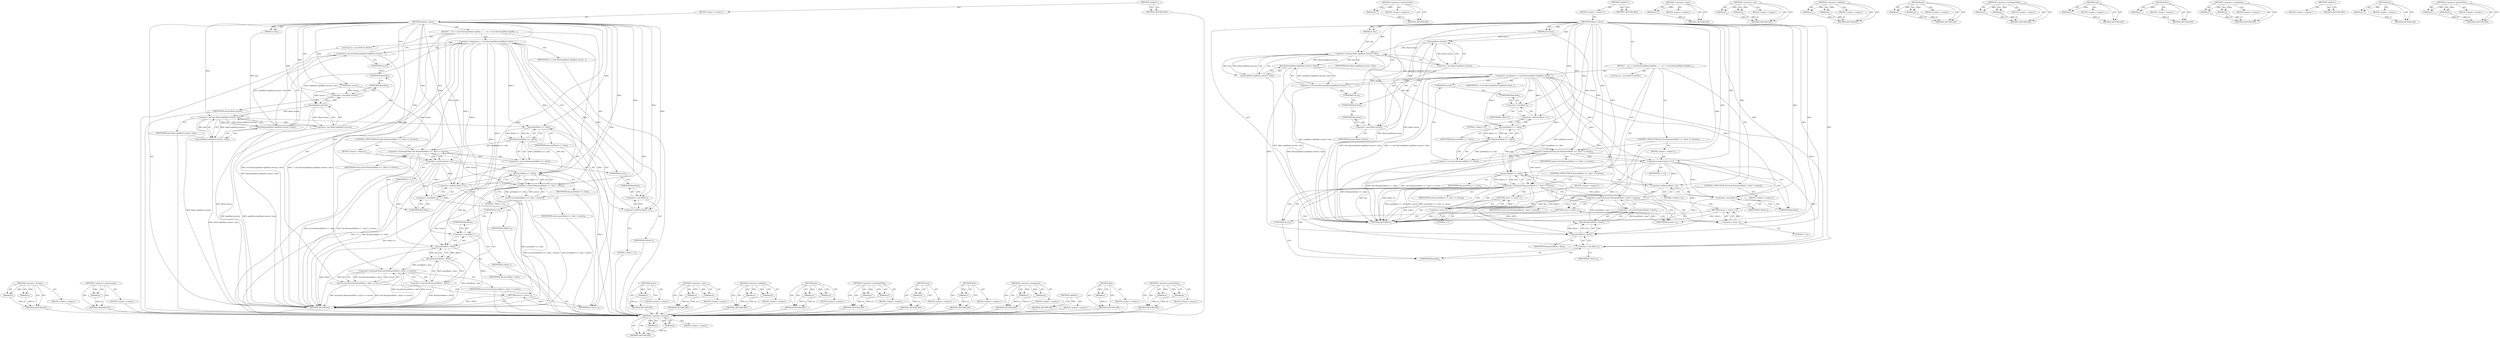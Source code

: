 digraph "&lt;operator&gt;.greaterThan" {
vulnerable_101 [label=<(METHOD,&lt;operator&gt;.division)>];
vulnerable_102 [label=<(PARAM,p1)>];
vulnerable_103 [label=<(PARAM,p2)>];
vulnerable_104 [label=<(BLOCK,&lt;empty&gt;,&lt;empty&gt;)>];
vulnerable_105 [label=<(METHOD_RETURN,ANY)>];
vulnerable_125 [label=<(METHOD,&lt;operator&gt;.preIncrement)>];
vulnerable_126 [label=<(PARAM,p1)>];
vulnerable_127 [label=<(BLOCK,&lt;empty&gt;,&lt;empty&gt;)>];
vulnerable_128 [label=<(METHOD_RETURN,ANY)>];
vulnerable_6 [label=<(METHOD,&lt;global&gt;)<SUB>1</SUB>>];
vulnerable_7 [label=<(BLOCK,&lt;empty&gt;,&lt;empty&gt;)<SUB>1</SUB>>];
vulnerable_8 [label=<(METHOD,lookup1_values)<SUB>1</SUB>>];
vulnerable_9 [label=<(PARAM,int entries)<SUB>1</SUB>>];
vulnerable_10 [label=<(PARAM,int dim)<SUB>1</SUB>>];
vulnerable_11 [label=<(BLOCK,{
    int r = (int) floor(exp((float) log((floa...,{
    int r = (int) floor(exp((float) log((floa...)<SUB>2</SUB>>];
vulnerable_12 [label="<(LOCAL,int r: int)<SUB>3</SUB>>"];
vulnerable_13 [label=<(&lt;operator&gt;.assignment,r = (int) floor(exp((float) log((float) entries...)<SUB>3</SUB>>];
vulnerable_14 [label=<(IDENTIFIER,r,r = (int) floor(exp((float) log((float) entries...)<SUB>3</SUB>>];
vulnerable_15 [label=<(&lt;operator&gt;.cast,(int) floor(exp((float) log((float) entries) / ...)<SUB>3</SUB>>];
vulnerable_16 [label=<(UNKNOWN,int,int)<SUB>3</SUB>>];
vulnerable_17 [label=<(floor,floor(exp((float) log((float) entries) / dim)))<SUB>3</SUB>>];
vulnerable_18 [label=<(exp,exp((float) log((float) entries) / dim))<SUB>3</SUB>>];
vulnerable_19 [label=<(&lt;operator&gt;.division,(float) log((float) entries) / dim)<SUB>3</SUB>>];
vulnerable_20 [label=<(&lt;operator&gt;.cast,(float) log((float) entries))<SUB>3</SUB>>];
vulnerable_21 [label=<(UNKNOWN,float,float)<SUB>3</SUB>>];
vulnerable_22 [label=<(log,log((float) entries))<SUB>3</SUB>>];
vulnerable_23 [label=<(&lt;operator&gt;.cast,(float) entries)<SUB>3</SUB>>];
vulnerable_24 [label=<(UNKNOWN,float,float)<SUB>3</SUB>>];
vulnerable_25 [label=<(IDENTIFIER,entries,(float) entries)<SUB>3</SUB>>];
vulnerable_26 [label=<(IDENTIFIER,dim,(float) log((float) entries) / dim)<SUB>3</SUB>>];
vulnerable_27 [label=<(CONTROL_STRUCTURE,IF,if ((int) floor(pow((float) r+1, dim)) &lt;= entries))<SUB>4</SUB>>];
vulnerable_28 [label=<(&lt;operator&gt;.lessEqualsThan,(int) floor(pow((float) r+1, dim)) &lt;= entries)<SUB>4</SUB>>];
vulnerable_29 [label=<(&lt;operator&gt;.cast,(int) floor(pow((float) r+1, dim)))<SUB>4</SUB>>];
vulnerable_30 [label=<(UNKNOWN,int,int)<SUB>4</SUB>>];
vulnerable_31 [label=<(floor,floor(pow((float) r+1, dim)))<SUB>4</SUB>>];
vulnerable_32 [label=<(pow,pow((float) r+1, dim))<SUB>4</SUB>>];
vulnerable_33 [label=<(&lt;operator&gt;.addition,(float) r+1)<SUB>4</SUB>>];
vulnerable_34 [label=<(&lt;operator&gt;.cast,(float) r)<SUB>4</SUB>>];
vulnerable_35 [label=<(UNKNOWN,float,float)<SUB>4</SUB>>];
vulnerable_36 [label=<(IDENTIFIER,r,(float) r)<SUB>4</SUB>>];
vulnerable_37 [label=<(LITERAL,1,(float) r+1)<SUB>4</SUB>>];
vulnerable_38 [label=<(IDENTIFIER,dim,pow((float) r+1, dim))<SUB>4</SUB>>];
vulnerable_39 [label=<(IDENTIFIER,entries,(int) floor(pow((float) r+1, dim)) &lt;= entries)<SUB>4</SUB>>];
vulnerable_40 [label=<(BLOCK,&lt;empty&gt;,&lt;empty&gt;)<SUB>5</SUB>>];
vulnerable_41 [label=<(&lt;operator&gt;.preIncrement,++r)<SUB>5</SUB>>];
vulnerable_42 [label=<(IDENTIFIER,r,++r)<SUB>5</SUB>>];
vulnerable_43 [label=<(assert,assert(pow((float) r+1, dim) &gt; entries))<SUB>6</SUB>>];
vulnerable_44 [label=<(&lt;operator&gt;.greaterThan,pow((float) r+1, dim) &gt; entries)<SUB>6</SUB>>];
vulnerable_45 [label=<(pow,pow((float) r+1, dim))<SUB>6</SUB>>];
vulnerable_46 [label=<(&lt;operator&gt;.addition,(float) r+1)<SUB>6</SUB>>];
vulnerable_47 [label=<(&lt;operator&gt;.cast,(float) r)<SUB>6</SUB>>];
vulnerable_48 [label=<(UNKNOWN,float,float)<SUB>6</SUB>>];
vulnerable_49 [label=<(IDENTIFIER,r,(float) r)<SUB>6</SUB>>];
vulnerable_50 [label=<(LITERAL,1,(float) r+1)<SUB>6</SUB>>];
vulnerable_51 [label=<(IDENTIFIER,dim,pow((float) r+1, dim))<SUB>6</SUB>>];
vulnerable_52 [label=<(IDENTIFIER,entries,pow((float) r+1, dim) &gt; entries)<SUB>6</SUB>>];
vulnerable_53 [label=<(assert,assert((int) floor(pow((float) r, dim)) &lt;= entr...)<SUB>7</SUB>>];
vulnerable_54 [label=<(&lt;operator&gt;.lessEqualsThan,(int) floor(pow((float) r, dim)) &lt;= entries)<SUB>7</SUB>>];
vulnerable_55 [label=<(&lt;operator&gt;.cast,(int) floor(pow((float) r, dim)))<SUB>7</SUB>>];
vulnerable_56 [label=<(UNKNOWN,int,int)<SUB>7</SUB>>];
vulnerable_57 [label=<(floor,floor(pow((float) r, dim)))<SUB>7</SUB>>];
vulnerable_58 [label=<(pow,pow((float) r, dim))<SUB>7</SUB>>];
vulnerable_59 [label=<(&lt;operator&gt;.cast,(float) r)<SUB>7</SUB>>];
vulnerable_60 [label=<(UNKNOWN,float,float)<SUB>7</SUB>>];
vulnerable_61 [label=<(IDENTIFIER,r,(float) r)<SUB>7</SUB>>];
vulnerable_62 [label=<(IDENTIFIER,dim,pow((float) r, dim))<SUB>7</SUB>>];
vulnerable_63 [label=<(IDENTIFIER,entries,(int) floor(pow((float) r, dim)) &lt;= entries)<SUB>7</SUB>>];
vulnerable_64 [label=<(RETURN,return r;,return r;)<SUB>8</SUB>>];
vulnerable_65 [label=<(IDENTIFIER,r,return r;)<SUB>8</SUB>>];
vulnerable_66 [label=<(METHOD_RETURN,int)<SUB>1</SUB>>];
vulnerable_68 [label=<(METHOD_RETURN,ANY)<SUB>1</SUB>>];
vulnerable_129 [label=<(METHOD,assert)>];
vulnerable_130 [label=<(PARAM,p1)>];
vulnerable_131 [label=<(BLOCK,&lt;empty&gt;,&lt;empty&gt;)>];
vulnerable_132 [label=<(METHOD_RETURN,ANY)>];
vulnerable_88 [label=<(METHOD,&lt;operator&gt;.cast)>];
vulnerable_89 [label=<(PARAM,p1)>];
vulnerable_90 [label=<(PARAM,p2)>];
vulnerable_91 [label=<(BLOCK,&lt;empty&gt;,&lt;empty&gt;)>];
vulnerable_92 [label=<(METHOD_RETURN,ANY)>];
vulnerable_120 [label=<(METHOD,&lt;operator&gt;.addition)>];
vulnerable_121 [label=<(PARAM,p1)>];
vulnerable_122 [label=<(PARAM,p2)>];
vulnerable_123 [label=<(BLOCK,&lt;empty&gt;,&lt;empty&gt;)>];
vulnerable_124 [label=<(METHOD_RETURN,ANY)>];
vulnerable_115 [label=<(METHOD,pow)>];
vulnerable_116 [label=<(PARAM,p1)>];
vulnerable_117 [label=<(PARAM,p2)>];
vulnerable_118 [label=<(BLOCK,&lt;empty&gt;,&lt;empty&gt;)>];
vulnerable_119 [label=<(METHOD_RETURN,ANY)>];
vulnerable_110 [label=<(METHOD,&lt;operator&gt;.lessEqualsThan)>];
vulnerable_111 [label=<(PARAM,p1)>];
vulnerable_112 [label=<(PARAM,p2)>];
vulnerable_113 [label=<(BLOCK,&lt;empty&gt;,&lt;empty&gt;)>];
vulnerable_114 [label=<(METHOD_RETURN,ANY)>];
vulnerable_97 [label=<(METHOD,exp)>];
vulnerable_98 [label=<(PARAM,p1)>];
vulnerable_99 [label=<(BLOCK,&lt;empty&gt;,&lt;empty&gt;)>];
vulnerable_100 [label=<(METHOD_RETURN,ANY)>];
vulnerable_93 [label=<(METHOD,floor)>];
vulnerable_94 [label=<(PARAM,p1)>];
vulnerable_95 [label=<(BLOCK,&lt;empty&gt;,&lt;empty&gt;)>];
vulnerable_96 [label=<(METHOD_RETURN,ANY)>];
vulnerable_83 [label=<(METHOD,&lt;operator&gt;.assignment)>];
vulnerable_84 [label=<(PARAM,p1)>];
vulnerable_85 [label=<(PARAM,p2)>];
vulnerable_86 [label=<(BLOCK,&lt;empty&gt;,&lt;empty&gt;)>];
vulnerable_87 [label=<(METHOD_RETURN,ANY)>];
vulnerable_77 [label=<(METHOD,&lt;global&gt;)<SUB>1</SUB>>];
vulnerable_78 [label=<(BLOCK,&lt;empty&gt;,&lt;empty&gt;)>];
vulnerable_79 [label=<(METHOD_RETURN,ANY)>];
vulnerable_106 [label=<(METHOD,log)>];
vulnerable_107 [label=<(PARAM,p1)>];
vulnerable_108 [label=<(BLOCK,&lt;empty&gt;,&lt;empty&gt;)>];
vulnerable_109 [label=<(METHOD_RETURN,ANY)>];
vulnerable_133 [label=<(METHOD,&lt;operator&gt;.greaterThan)>];
vulnerable_134 [label=<(PARAM,p1)>];
vulnerable_135 [label=<(PARAM,p2)>];
vulnerable_136 [label=<(BLOCK,&lt;empty&gt;,&lt;empty&gt;)>];
vulnerable_137 [label=<(METHOD_RETURN,ANY)>];
fixed_109 [label=<(METHOD,&lt;operator&gt;.division)>];
fixed_110 [label=<(PARAM,p1)>];
fixed_111 [label=<(PARAM,p2)>];
fixed_112 [label=<(BLOCK,&lt;empty&gt;,&lt;empty&gt;)>];
fixed_113 [label=<(METHOD_RETURN,ANY)>];
fixed_133 [label=<(METHOD,&lt;operator&gt;.preIncrement)>];
fixed_134 [label=<(PARAM,p1)>];
fixed_135 [label=<(BLOCK,&lt;empty&gt;,&lt;empty&gt;)>];
fixed_136 [label=<(METHOD_RETURN,ANY)>];
fixed_6 [label=<(METHOD,&lt;global&gt;)<SUB>1</SUB>>];
fixed_7 [label=<(BLOCK,&lt;empty&gt;,&lt;empty&gt;)<SUB>1</SUB>>];
fixed_8 [label=<(METHOD,lookup1_values)<SUB>1</SUB>>];
fixed_9 [label=<(PARAM,int entries)<SUB>1</SUB>>];
fixed_10 [label=<(PARAM,int dim)<SUB>1</SUB>>];
fixed_11 [label=<(BLOCK,{
    int r = (int) floor(exp((float) log((floa...,{
    int r = (int) floor(exp((float) log((floa...)<SUB>2</SUB>>];
fixed_12 [label="<(LOCAL,int r: int)<SUB>3</SUB>>"];
fixed_13 [label=<(&lt;operator&gt;.assignment,r = (int) floor(exp((float) log((float) entries...)<SUB>3</SUB>>];
fixed_14 [label=<(IDENTIFIER,r,r = (int) floor(exp((float) log((float) entries...)<SUB>3</SUB>>];
fixed_15 [label=<(&lt;operator&gt;.cast,(int) floor(exp((float) log((float) entries) / ...)<SUB>3</SUB>>];
fixed_16 [label=<(UNKNOWN,int,int)<SUB>3</SUB>>];
fixed_17 [label=<(floor,floor(exp((float) log((float) entries) / dim)))<SUB>3</SUB>>];
fixed_18 [label=<(exp,exp((float) log((float) entries) / dim))<SUB>3</SUB>>];
fixed_19 [label=<(&lt;operator&gt;.division,(float) log((float) entries) / dim)<SUB>3</SUB>>];
fixed_20 [label=<(&lt;operator&gt;.cast,(float) log((float) entries))<SUB>3</SUB>>];
fixed_21 [label=<(UNKNOWN,float,float)<SUB>3</SUB>>];
fixed_22 [label=<(log,log((float) entries))<SUB>3</SUB>>];
fixed_23 [label=<(&lt;operator&gt;.cast,(float) entries)<SUB>3</SUB>>];
fixed_24 [label=<(UNKNOWN,float,float)<SUB>3</SUB>>];
fixed_25 [label=<(IDENTIFIER,entries,(float) entries)<SUB>3</SUB>>];
fixed_26 [label=<(IDENTIFIER,dim,(float) log((float) entries) / dim)<SUB>3</SUB>>];
fixed_27 [label=<(CONTROL_STRUCTURE,IF,if ((int) floor(pow((float) r+1, dim)) &lt;= entries))<SUB>4</SUB>>];
fixed_28 [label=<(&lt;operator&gt;.lessEqualsThan,(int) floor(pow((float) r+1, dim)) &lt;= entries)<SUB>4</SUB>>];
fixed_29 [label=<(&lt;operator&gt;.cast,(int) floor(pow((float) r+1, dim)))<SUB>4</SUB>>];
fixed_30 [label=<(UNKNOWN,int,int)<SUB>4</SUB>>];
fixed_31 [label=<(floor,floor(pow((float) r+1, dim)))<SUB>4</SUB>>];
fixed_32 [label=<(pow,pow((float) r+1, dim))<SUB>4</SUB>>];
fixed_33 [label=<(&lt;operator&gt;.addition,(float) r+1)<SUB>4</SUB>>];
fixed_34 [label=<(&lt;operator&gt;.cast,(float) r)<SUB>4</SUB>>];
fixed_35 [label=<(UNKNOWN,float,float)<SUB>4</SUB>>];
fixed_36 [label=<(IDENTIFIER,r,(float) r)<SUB>4</SUB>>];
fixed_37 [label=<(LITERAL,1,(float) r+1)<SUB>4</SUB>>];
fixed_38 [label=<(IDENTIFIER,dim,pow((float) r+1, dim))<SUB>4</SUB>>];
fixed_39 [label=<(IDENTIFIER,entries,(int) floor(pow((float) r+1, dim)) &lt;= entries)<SUB>4</SUB>>];
fixed_40 [label=<(BLOCK,&lt;empty&gt;,&lt;empty&gt;)<SUB>5</SUB>>];
fixed_41 [label=<(&lt;operator&gt;.preIncrement,++r)<SUB>5</SUB>>];
fixed_42 [label=<(IDENTIFIER,r,++r)<SUB>5</SUB>>];
fixed_43 [label=<(CONTROL_STRUCTURE,IF,if (pow((float) r+1, dim) &lt;= entries))<SUB>6</SUB>>];
fixed_44 [label=<(&lt;operator&gt;.lessEqualsThan,pow((float) r+1, dim) &lt;= entries)<SUB>6</SUB>>];
fixed_45 [label=<(pow,pow((float) r+1, dim))<SUB>6</SUB>>];
fixed_46 [label=<(&lt;operator&gt;.addition,(float) r+1)<SUB>6</SUB>>];
fixed_47 [label=<(&lt;operator&gt;.cast,(float) r)<SUB>6</SUB>>];
fixed_48 [label=<(UNKNOWN,float,float)<SUB>6</SUB>>];
fixed_49 [label=<(IDENTIFIER,r,(float) r)<SUB>6</SUB>>];
fixed_50 [label=<(LITERAL,1,(float) r+1)<SUB>6</SUB>>];
fixed_51 [label=<(IDENTIFIER,dim,pow((float) r+1, dim))<SUB>6</SUB>>];
fixed_52 [label=<(IDENTIFIER,entries,pow((float) r+1, dim) &lt;= entries)<SUB>6</SUB>>];
fixed_53 [label=<(BLOCK,&lt;empty&gt;,&lt;empty&gt;)<SUB>7</SUB>>];
fixed_54 [label=<(RETURN,return -1;,return -1;)<SUB>7</SUB>>];
fixed_55 [label=<(&lt;operator&gt;.minus,-1)<SUB>7</SUB>>];
fixed_56 [label=<(LITERAL,1,-1)<SUB>7</SUB>>];
fixed_57 [label=<(CONTROL_STRUCTURE,IF,if ((int) floor(pow((float) r, dim)) &gt; entries))<SUB>8</SUB>>];
fixed_58 [label=<(&lt;operator&gt;.greaterThan,(int) floor(pow((float) r, dim)) &gt; entries)<SUB>8</SUB>>];
fixed_59 [label=<(&lt;operator&gt;.cast,(int) floor(pow((float) r, dim)))<SUB>8</SUB>>];
fixed_60 [label=<(UNKNOWN,int,int)<SUB>8</SUB>>];
fixed_61 [label=<(floor,floor(pow((float) r, dim)))<SUB>8</SUB>>];
fixed_62 [label=<(pow,pow((float) r, dim))<SUB>8</SUB>>];
fixed_63 [label=<(&lt;operator&gt;.cast,(float) r)<SUB>8</SUB>>];
fixed_64 [label=<(UNKNOWN,float,float)<SUB>8</SUB>>];
fixed_65 [label=<(IDENTIFIER,r,(float) r)<SUB>8</SUB>>];
fixed_66 [label=<(IDENTIFIER,dim,pow((float) r, dim))<SUB>8</SUB>>];
fixed_67 [label=<(IDENTIFIER,entries,(int) floor(pow((float) r, dim)) &gt; entries)<SUB>8</SUB>>];
fixed_68 [label=<(BLOCK,&lt;empty&gt;,&lt;empty&gt;)<SUB>9</SUB>>];
fixed_69 [label=<(RETURN,return -1;,return -1;)<SUB>9</SUB>>];
fixed_70 [label=<(&lt;operator&gt;.minus,-1)<SUB>9</SUB>>];
fixed_71 [label=<(LITERAL,1,-1)<SUB>9</SUB>>];
fixed_72 [label=<(RETURN,return r;,return r;)<SUB>10</SUB>>];
fixed_73 [label=<(IDENTIFIER,r,return r;)<SUB>10</SUB>>];
fixed_74 [label=<(METHOD_RETURN,int)<SUB>1</SUB>>];
fixed_76 [label=<(METHOD_RETURN,ANY)<SUB>1</SUB>>];
fixed_137 [label=<(METHOD,&lt;operator&gt;.minus)>];
fixed_138 [label=<(PARAM,p1)>];
fixed_139 [label=<(BLOCK,&lt;empty&gt;,&lt;empty&gt;)>];
fixed_140 [label=<(METHOD_RETURN,ANY)>];
fixed_96 [label=<(METHOD,&lt;operator&gt;.cast)>];
fixed_97 [label=<(PARAM,p1)>];
fixed_98 [label=<(PARAM,p2)>];
fixed_99 [label=<(BLOCK,&lt;empty&gt;,&lt;empty&gt;)>];
fixed_100 [label=<(METHOD_RETURN,ANY)>];
fixed_128 [label=<(METHOD,&lt;operator&gt;.addition)>];
fixed_129 [label=<(PARAM,p1)>];
fixed_130 [label=<(PARAM,p2)>];
fixed_131 [label=<(BLOCK,&lt;empty&gt;,&lt;empty&gt;)>];
fixed_132 [label=<(METHOD_RETURN,ANY)>];
fixed_123 [label=<(METHOD,pow)>];
fixed_124 [label=<(PARAM,p1)>];
fixed_125 [label=<(PARAM,p2)>];
fixed_126 [label=<(BLOCK,&lt;empty&gt;,&lt;empty&gt;)>];
fixed_127 [label=<(METHOD_RETURN,ANY)>];
fixed_118 [label=<(METHOD,&lt;operator&gt;.lessEqualsThan)>];
fixed_119 [label=<(PARAM,p1)>];
fixed_120 [label=<(PARAM,p2)>];
fixed_121 [label=<(BLOCK,&lt;empty&gt;,&lt;empty&gt;)>];
fixed_122 [label=<(METHOD_RETURN,ANY)>];
fixed_105 [label=<(METHOD,exp)>];
fixed_106 [label=<(PARAM,p1)>];
fixed_107 [label=<(BLOCK,&lt;empty&gt;,&lt;empty&gt;)>];
fixed_108 [label=<(METHOD_RETURN,ANY)>];
fixed_101 [label=<(METHOD,floor)>];
fixed_102 [label=<(PARAM,p1)>];
fixed_103 [label=<(BLOCK,&lt;empty&gt;,&lt;empty&gt;)>];
fixed_104 [label=<(METHOD_RETURN,ANY)>];
fixed_91 [label=<(METHOD,&lt;operator&gt;.assignment)>];
fixed_92 [label=<(PARAM,p1)>];
fixed_93 [label=<(PARAM,p2)>];
fixed_94 [label=<(BLOCK,&lt;empty&gt;,&lt;empty&gt;)>];
fixed_95 [label=<(METHOD_RETURN,ANY)>];
fixed_85 [label=<(METHOD,&lt;global&gt;)<SUB>1</SUB>>];
fixed_86 [label=<(BLOCK,&lt;empty&gt;,&lt;empty&gt;)>];
fixed_87 [label=<(METHOD_RETURN,ANY)>];
fixed_114 [label=<(METHOD,log)>];
fixed_115 [label=<(PARAM,p1)>];
fixed_116 [label=<(BLOCK,&lt;empty&gt;,&lt;empty&gt;)>];
fixed_117 [label=<(METHOD_RETURN,ANY)>];
fixed_141 [label=<(METHOD,&lt;operator&gt;.greaterThan)>];
fixed_142 [label=<(PARAM,p1)>];
fixed_143 [label=<(PARAM,p2)>];
fixed_144 [label=<(BLOCK,&lt;empty&gt;,&lt;empty&gt;)>];
fixed_145 [label=<(METHOD_RETURN,ANY)>];
vulnerable_101 -> vulnerable_102  [key=0, label="AST: "];
vulnerable_101 -> vulnerable_102  [key=1, label="DDG: "];
vulnerable_101 -> vulnerable_104  [key=0, label="AST: "];
vulnerable_101 -> vulnerable_103  [key=0, label="AST: "];
vulnerable_101 -> vulnerable_103  [key=1, label="DDG: "];
vulnerable_101 -> vulnerable_105  [key=0, label="AST: "];
vulnerable_101 -> vulnerable_105  [key=1, label="CFG: "];
vulnerable_102 -> vulnerable_105  [key=0, label="DDG: p1"];
vulnerable_103 -> vulnerable_105  [key=0, label="DDG: p2"];
vulnerable_104 -> fixed_109  [key=0];
vulnerable_105 -> fixed_109  [key=0];
vulnerable_125 -> vulnerable_126  [key=0, label="AST: "];
vulnerable_125 -> vulnerable_126  [key=1, label="DDG: "];
vulnerable_125 -> vulnerable_127  [key=0, label="AST: "];
vulnerable_125 -> vulnerable_128  [key=0, label="AST: "];
vulnerable_125 -> vulnerable_128  [key=1, label="CFG: "];
vulnerable_126 -> vulnerable_128  [key=0, label="DDG: p1"];
vulnerable_127 -> fixed_109  [key=0];
vulnerable_128 -> fixed_109  [key=0];
vulnerable_6 -> vulnerable_7  [key=0, label="AST: "];
vulnerable_6 -> vulnerable_68  [key=0, label="AST: "];
vulnerable_6 -> vulnerable_68  [key=1, label="CFG: "];
vulnerable_7 -> vulnerable_8  [key=0, label="AST: "];
vulnerable_8 -> vulnerable_9  [key=0, label="AST: "];
vulnerable_8 -> vulnerable_9  [key=1, label="DDG: "];
vulnerable_8 -> vulnerable_10  [key=0, label="AST: "];
vulnerable_8 -> vulnerable_10  [key=1, label="DDG: "];
vulnerable_8 -> vulnerable_11  [key=0, label="AST: "];
vulnerable_8 -> vulnerable_66  [key=0, label="AST: "];
vulnerable_8 -> vulnerable_16  [key=0, label="CFG: "];
vulnerable_8 -> vulnerable_65  [key=0, label="DDG: "];
vulnerable_8 -> vulnerable_28  [key=0, label="DDG: "];
vulnerable_8 -> vulnerable_44  [key=0, label="DDG: "];
vulnerable_8 -> vulnerable_54  [key=0, label="DDG: "];
vulnerable_8 -> vulnerable_41  [key=0, label="DDG: "];
vulnerable_8 -> vulnerable_45  [key=0, label="DDG: "];
vulnerable_8 -> vulnerable_46  [key=0, label="DDG: "];
vulnerable_8 -> vulnerable_19  [key=0, label="DDG: "];
vulnerable_8 -> vulnerable_32  [key=0, label="DDG: "];
vulnerable_8 -> vulnerable_47  [key=0, label="DDG: "];
vulnerable_8 -> vulnerable_58  [key=0, label="DDG: "];
vulnerable_8 -> vulnerable_33  [key=0, label="DDG: "];
vulnerable_8 -> vulnerable_59  [key=0, label="DDG: "];
vulnerable_8 -> vulnerable_22  [key=0, label="DDG: "];
vulnerable_8 -> vulnerable_34  [key=0, label="DDG: "];
vulnerable_8 -> vulnerable_23  [key=0, label="DDG: "];
vulnerable_9 -> vulnerable_28  [key=0, label="DDG: entries"];
vulnerable_9 -> vulnerable_22  [key=0, label="DDG: entries"];
vulnerable_9 -> vulnerable_23  [key=0, label="DDG: entries"];
vulnerable_10 -> vulnerable_19  [key=0, label="DDG: dim"];
vulnerable_11 -> vulnerable_12  [key=0, label="AST: "];
vulnerable_11 -> vulnerable_13  [key=0, label="AST: "];
vulnerable_11 -> vulnerable_27  [key=0, label="AST: "];
vulnerable_11 -> vulnerable_43  [key=0, label="AST: "];
vulnerable_11 -> vulnerable_53  [key=0, label="AST: "];
vulnerable_11 -> vulnerable_64  [key=0, label="AST: "];
vulnerable_12 -> fixed_109  [key=0];
vulnerable_13 -> vulnerable_14  [key=0, label="AST: "];
vulnerable_13 -> vulnerable_15  [key=0, label="AST: "];
vulnerable_13 -> vulnerable_30  [key=0, label="CFG: "];
vulnerable_13 -> vulnerable_66  [key=0, label="DDG: (int) floor(exp((float) log((float) entries) / dim))"];
vulnerable_13 -> vulnerable_66  [key=1, label="DDG: r = (int) floor(exp((float) log((float) entries) / dim))"];
vulnerable_13 -> vulnerable_65  [key=0, label="DDG: r"];
vulnerable_13 -> vulnerable_41  [key=0, label="DDG: r"];
vulnerable_13 -> vulnerable_45  [key=0, label="DDG: r"];
vulnerable_13 -> vulnerable_46  [key=0, label="DDG: r"];
vulnerable_13 -> vulnerable_32  [key=0, label="DDG: r"];
vulnerable_13 -> vulnerable_47  [key=0, label="DDG: r"];
vulnerable_13 -> vulnerable_58  [key=0, label="DDG: r"];
vulnerable_13 -> vulnerable_33  [key=0, label="DDG: r"];
vulnerable_13 -> vulnerable_59  [key=0, label="DDG: r"];
vulnerable_13 -> vulnerable_34  [key=0, label="DDG: r"];
vulnerable_14 -> fixed_109  [key=0];
vulnerable_15 -> vulnerable_16  [key=0, label="AST: "];
vulnerable_15 -> vulnerable_17  [key=0, label="AST: "];
vulnerable_15 -> vulnerable_13  [key=0, label="CFG: "];
vulnerable_15 -> vulnerable_66  [key=0, label="DDG: floor(exp((float) log((float) entries) / dim))"];
vulnerable_16 -> vulnerable_21  [key=0, label="CFG: "];
vulnerable_17 -> vulnerable_18  [key=0, label="AST: "];
vulnerable_17 -> vulnerable_15  [key=0, label="CFG: "];
vulnerable_17 -> vulnerable_15  [key=1, label="DDG: exp((float) log((float) entries) / dim)"];
vulnerable_17 -> vulnerable_66  [key=0, label="DDG: exp((float) log((float) entries) / dim)"];
vulnerable_17 -> vulnerable_13  [key=0, label="DDG: exp((float) log((float) entries) / dim)"];
vulnerable_18 -> vulnerable_19  [key=0, label="AST: "];
vulnerable_18 -> vulnerable_17  [key=0, label="CFG: "];
vulnerable_18 -> vulnerable_66  [key=0, label="DDG: (float) log((float) entries) / dim"];
vulnerable_19 -> vulnerable_20  [key=0, label="AST: "];
vulnerable_19 -> vulnerable_26  [key=0, label="AST: "];
vulnerable_19 -> vulnerable_18  [key=0, label="CFG: "];
vulnerable_19 -> vulnerable_18  [key=1, label="DDG: (float) log((float) entries)"];
vulnerable_19 -> vulnerable_18  [key=2, label="DDG: dim"];
vulnerable_19 -> vulnerable_66  [key=0, label="DDG: (float) log((float) entries)"];
vulnerable_19 -> vulnerable_17  [key=0, label="DDG: (float) log((float) entries)"];
vulnerable_19 -> vulnerable_17  [key=1, label="DDG: dim"];
vulnerable_19 -> vulnerable_32  [key=0, label="DDG: dim"];
vulnerable_20 -> vulnerable_21  [key=0, label="AST: "];
vulnerable_20 -> vulnerable_22  [key=0, label="AST: "];
vulnerable_20 -> vulnerable_19  [key=0, label="CFG: "];
vulnerable_20 -> vulnerable_66  [key=0, label="DDG: log((float) entries)"];
vulnerable_21 -> vulnerable_24  [key=0, label="CFG: "];
vulnerable_22 -> vulnerable_23  [key=0, label="AST: "];
vulnerable_22 -> vulnerable_20  [key=0, label="CFG: "];
vulnerable_22 -> vulnerable_20  [key=1, label="DDG: (float) entries"];
vulnerable_22 -> vulnerable_66  [key=0, label="DDG: (float) entries"];
vulnerable_22 -> vulnerable_19  [key=0, label="DDG: (float) entries"];
vulnerable_23 -> vulnerable_24  [key=0, label="AST: "];
vulnerable_23 -> vulnerable_25  [key=0, label="AST: "];
vulnerable_23 -> vulnerable_22  [key=0, label="CFG: "];
vulnerable_24 -> vulnerable_23  [key=0, label="CFG: "];
vulnerable_25 -> fixed_109  [key=0];
vulnerable_26 -> fixed_109  [key=0];
vulnerable_27 -> vulnerable_28  [key=0, label="AST: "];
vulnerable_27 -> vulnerable_40  [key=0, label="AST: "];
vulnerable_28 -> vulnerable_29  [key=0, label="AST: "];
vulnerable_28 -> vulnerable_39  [key=0, label="AST: "];
vulnerable_28 -> vulnerable_48  [key=0, label="CFG: "];
vulnerable_28 -> vulnerable_41  [key=0, label="CFG: "];
vulnerable_28 -> vulnerable_41  [key=1, label="CDG: "];
vulnerable_28 -> vulnerable_66  [key=0, label="DDG: (int) floor(pow((float) r+1, dim))"];
vulnerable_28 -> vulnerable_66  [key=1, label="DDG: (int) floor(pow((float) r+1, dim)) &lt;= entries"];
vulnerable_28 -> vulnerable_44  [key=0, label="DDG: entries"];
vulnerable_29 -> vulnerable_30  [key=0, label="AST: "];
vulnerable_29 -> vulnerable_31  [key=0, label="AST: "];
vulnerable_29 -> vulnerable_28  [key=0, label="CFG: "];
vulnerable_29 -> vulnerable_66  [key=0, label="DDG: floor(pow((float) r+1, dim))"];
vulnerable_30 -> vulnerable_35  [key=0, label="CFG: "];
vulnerable_31 -> vulnerable_32  [key=0, label="AST: "];
vulnerable_31 -> vulnerable_29  [key=0, label="CFG: "];
vulnerable_31 -> vulnerable_29  [key=1, label="DDG: pow((float) r+1, dim)"];
vulnerable_31 -> vulnerable_28  [key=0, label="DDG: pow((float) r+1, dim)"];
vulnerable_32 -> vulnerable_33  [key=0, label="AST: "];
vulnerable_32 -> vulnerable_38  [key=0, label="AST: "];
vulnerable_32 -> vulnerable_31  [key=0, label="CFG: "];
vulnerable_32 -> vulnerable_31  [key=1, label="DDG: (float) r+1"];
vulnerable_32 -> vulnerable_31  [key=2, label="DDG: dim"];
vulnerable_32 -> vulnerable_45  [key=0, label="DDG: dim"];
vulnerable_33 -> vulnerable_34  [key=0, label="AST: "];
vulnerable_33 -> vulnerable_37  [key=0, label="AST: "];
vulnerable_33 -> vulnerable_32  [key=0, label="CFG: "];
vulnerable_34 -> vulnerable_35  [key=0, label="AST: "];
vulnerable_34 -> vulnerable_36  [key=0, label="AST: "];
vulnerable_34 -> vulnerable_33  [key=0, label="CFG: "];
vulnerable_35 -> vulnerable_34  [key=0, label="CFG: "];
vulnerable_36 -> fixed_109  [key=0];
vulnerable_37 -> fixed_109  [key=0];
vulnerable_38 -> fixed_109  [key=0];
vulnerable_39 -> fixed_109  [key=0];
vulnerable_40 -> vulnerable_41  [key=0, label="AST: "];
vulnerable_41 -> vulnerable_42  [key=0, label="AST: "];
vulnerable_41 -> vulnerable_48  [key=0, label="CFG: "];
vulnerable_41 -> vulnerable_66  [key=0, label="DDG: ++r"];
vulnerable_41 -> vulnerable_65  [key=0, label="DDG: r"];
vulnerable_41 -> vulnerable_45  [key=0, label="DDG: r"];
vulnerable_41 -> vulnerable_46  [key=0, label="DDG: r"];
vulnerable_41 -> vulnerable_47  [key=0, label="DDG: r"];
vulnerable_41 -> vulnerable_58  [key=0, label="DDG: r"];
vulnerable_41 -> vulnerable_59  [key=0, label="DDG: r"];
vulnerable_42 -> fixed_109  [key=0];
vulnerable_43 -> vulnerable_44  [key=0, label="AST: "];
vulnerable_43 -> vulnerable_56  [key=0, label="CFG: "];
vulnerable_43 -> vulnerable_66  [key=0, label="DDG: pow((float) r+1, dim) &gt; entries"];
vulnerable_43 -> vulnerable_66  [key=1, label="DDG: assert(pow((float) r+1, dim) &gt; entries)"];
vulnerable_44 -> vulnerable_45  [key=0, label="AST: "];
vulnerable_44 -> vulnerable_52  [key=0, label="AST: "];
vulnerable_44 -> vulnerable_43  [key=0, label="CFG: "];
vulnerable_44 -> vulnerable_43  [key=1, label="DDG: pow((float) r+1, dim)"];
vulnerable_44 -> vulnerable_43  [key=2, label="DDG: entries"];
vulnerable_44 -> vulnerable_66  [key=0, label="DDG: pow((float) r+1, dim)"];
vulnerable_44 -> vulnerable_54  [key=0, label="DDG: entries"];
vulnerable_45 -> vulnerable_46  [key=0, label="AST: "];
vulnerable_45 -> vulnerable_51  [key=0, label="AST: "];
vulnerable_45 -> vulnerable_44  [key=0, label="CFG: "];
vulnerable_45 -> vulnerable_44  [key=1, label="DDG: (float) r+1"];
vulnerable_45 -> vulnerable_44  [key=2, label="DDG: dim"];
vulnerable_45 -> vulnerable_66  [key=0, label="DDG: (float) r+1"];
vulnerable_45 -> vulnerable_58  [key=0, label="DDG: dim"];
vulnerable_46 -> vulnerable_47  [key=0, label="AST: "];
vulnerable_46 -> vulnerable_50  [key=0, label="AST: "];
vulnerable_46 -> vulnerable_45  [key=0, label="CFG: "];
vulnerable_47 -> vulnerable_48  [key=0, label="AST: "];
vulnerable_47 -> vulnerable_49  [key=0, label="AST: "];
vulnerable_47 -> vulnerable_46  [key=0, label="CFG: "];
vulnerable_48 -> vulnerable_47  [key=0, label="CFG: "];
vulnerable_49 -> fixed_109  [key=0];
vulnerable_50 -> fixed_109  [key=0];
vulnerable_51 -> fixed_109  [key=0];
vulnerable_52 -> fixed_109  [key=0];
vulnerable_53 -> vulnerable_54  [key=0, label="AST: "];
vulnerable_53 -> vulnerable_64  [key=0, label="CFG: "];
vulnerable_53 -> vulnerable_66  [key=0, label="DDG: (int) floor(pow((float) r, dim)) &lt;= entries"];
vulnerable_53 -> vulnerable_66  [key=1, label="DDG: assert((int) floor(pow((float) r, dim)) &lt;= entries)"];
vulnerable_54 -> vulnerable_55  [key=0, label="AST: "];
vulnerable_54 -> vulnerable_63  [key=0, label="AST: "];
vulnerable_54 -> vulnerable_53  [key=0, label="CFG: "];
vulnerable_54 -> vulnerable_53  [key=1, label="DDG: (int) floor(pow((float) r, dim))"];
vulnerable_54 -> vulnerable_53  [key=2, label="DDG: entries"];
vulnerable_54 -> vulnerable_66  [key=0, label="DDG: (int) floor(pow((float) r, dim))"];
vulnerable_54 -> vulnerable_66  [key=1, label="DDG: entries"];
vulnerable_55 -> vulnerable_56  [key=0, label="AST: "];
vulnerable_55 -> vulnerable_57  [key=0, label="AST: "];
vulnerable_55 -> vulnerable_54  [key=0, label="CFG: "];
vulnerable_55 -> vulnerable_66  [key=0, label="DDG: floor(pow((float) r, dim))"];
vulnerable_56 -> vulnerable_60  [key=0, label="CFG: "];
vulnerable_57 -> vulnerable_58  [key=0, label="AST: "];
vulnerable_57 -> vulnerable_55  [key=0, label="CFG: "];
vulnerable_57 -> vulnerable_55  [key=1, label="DDG: pow((float) r, dim)"];
vulnerable_57 -> vulnerable_66  [key=0, label="DDG: pow((float) r, dim)"];
vulnerable_57 -> vulnerable_54  [key=0, label="DDG: pow((float) r, dim)"];
vulnerable_58 -> vulnerable_59  [key=0, label="AST: "];
vulnerable_58 -> vulnerable_62  [key=0, label="AST: "];
vulnerable_58 -> vulnerable_57  [key=0, label="CFG: "];
vulnerable_58 -> vulnerable_57  [key=1, label="DDG: (float) r"];
vulnerable_58 -> vulnerable_57  [key=2, label="DDG: dim"];
vulnerable_58 -> vulnerable_66  [key=0, label="DDG: (float) r"];
vulnerable_58 -> vulnerable_66  [key=1, label="DDG: dim"];
vulnerable_59 -> vulnerable_60  [key=0, label="AST: "];
vulnerable_59 -> vulnerable_61  [key=0, label="AST: "];
vulnerable_59 -> vulnerable_58  [key=0, label="CFG: "];
vulnerable_59 -> vulnerable_66  [key=0, label="DDG: r"];
vulnerable_60 -> vulnerable_59  [key=0, label="CFG: "];
vulnerable_61 -> fixed_109  [key=0];
vulnerable_62 -> fixed_109  [key=0];
vulnerable_63 -> fixed_109  [key=0];
vulnerable_64 -> vulnerable_65  [key=0, label="AST: "];
vulnerable_64 -> vulnerable_66  [key=0, label="CFG: "];
vulnerable_64 -> vulnerable_66  [key=1, label="DDG: &lt;RET&gt;"];
vulnerable_65 -> vulnerable_64  [key=0, label="DDG: r"];
vulnerable_66 -> fixed_109  [key=0];
vulnerable_68 -> fixed_109  [key=0];
vulnerable_129 -> vulnerable_130  [key=0, label="AST: "];
vulnerable_129 -> vulnerable_130  [key=1, label="DDG: "];
vulnerable_129 -> vulnerable_131  [key=0, label="AST: "];
vulnerable_129 -> vulnerable_132  [key=0, label="AST: "];
vulnerable_129 -> vulnerable_132  [key=1, label="CFG: "];
vulnerable_130 -> vulnerable_132  [key=0, label="DDG: p1"];
vulnerable_131 -> fixed_109  [key=0];
vulnerable_132 -> fixed_109  [key=0];
vulnerable_88 -> vulnerable_89  [key=0, label="AST: "];
vulnerable_88 -> vulnerable_89  [key=1, label="DDG: "];
vulnerable_88 -> vulnerable_91  [key=0, label="AST: "];
vulnerable_88 -> vulnerable_90  [key=0, label="AST: "];
vulnerable_88 -> vulnerable_90  [key=1, label="DDG: "];
vulnerable_88 -> vulnerable_92  [key=0, label="AST: "];
vulnerable_88 -> vulnerable_92  [key=1, label="CFG: "];
vulnerable_89 -> vulnerable_92  [key=0, label="DDG: p1"];
vulnerable_90 -> vulnerable_92  [key=0, label="DDG: p2"];
vulnerable_91 -> fixed_109  [key=0];
vulnerable_92 -> fixed_109  [key=0];
vulnerable_120 -> vulnerable_121  [key=0, label="AST: "];
vulnerable_120 -> vulnerable_121  [key=1, label="DDG: "];
vulnerable_120 -> vulnerable_123  [key=0, label="AST: "];
vulnerable_120 -> vulnerable_122  [key=0, label="AST: "];
vulnerable_120 -> vulnerable_122  [key=1, label="DDG: "];
vulnerable_120 -> vulnerable_124  [key=0, label="AST: "];
vulnerable_120 -> vulnerable_124  [key=1, label="CFG: "];
vulnerable_121 -> vulnerable_124  [key=0, label="DDG: p1"];
vulnerable_122 -> vulnerable_124  [key=0, label="DDG: p2"];
vulnerable_123 -> fixed_109  [key=0];
vulnerable_124 -> fixed_109  [key=0];
vulnerable_115 -> vulnerable_116  [key=0, label="AST: "];
vulnerable_115 -> vulnerable_116  [key=1, label="DDG: "];
vulnerable_115 -> vulnerable_118  [key=0, label="AST: "];
vulnerable_115 -> vulnerable_117  [key=0, label="AST: "];
vulnerable_115 -> vulnerable_117  [key=1, label="DDG: "];
vulnerable_115 -> vulnerable_119  [key=0, label="AST: "];
vulnerable_115 -> vulnerable_119  [key=1, label="CFG: "];
vulnerable_116 -> vulnerable_119  [key=0, label="DDG: p1"];
vulnerable_117 -> vulnerable_119  [key=0, label="DDG: p2"];
vulnerable_118 -> fixed_109  [key=0];
vulnerable_119 -> fixed_109  [key=0];
vulnerable_110 -> vulnerable_111  [key=0, label="AST: "];
vulnerable_110 -> vulnerable_111  [key=1, label="DDG: "];
vulnerable_110 -> vulnerable_113  [key=0, label="AST: "];
vulnerable_110 -> vulnerable_112  [key=0, label="AST: "];
vulnerable_110 -> vulnerable_112  [key=1, label="DDG: "];
vulnerable_110 -> vulnerable_114  [key=0, label="AST: "];
vulnerable_110 -> vulnerable_114  [key=1, label="CFG: "];
vulnerable_111 -> vulnerable_114  [key=0, label="DDG: p1"];
vulnerable_112 -> vulnerable_114  [key=0, label="DDG: p2"];
vulnerable_113 -> fixed_109  [key=0];
vulnerable_114 -> fixed_109  [key=0];
vulnerable_97 -> vulnerable_98  [key=0, label="AST: "];
vulnerable_97 -> vulnerable_98  [key=1, label="DDG: "];
vulnerable_97 -> vulnerable_99  [key=0, label="AST: "];
vulnerable_97 -> vulnerable_100  [key=0, label="AST: "];
vulnerable_97 -> vulnerable_100  [key=1, label="CFG: "];
vulnerable_98 -> vulnerable_100  [key=0, label="DDG: p1"];
vulnerable_99 -> fixed_109  [key=0];
vulnerable_100 -> fixed_109  [key=0];
vulnerable_93 -> vulnerable_94  [key=0, label="AST: "];
vulnerable_93 -> vulnerable_94  [key=1, label="DDG: "];
vulnerable_93 -> vulnerable_95  [key=0, label="AST: "];
vulnerable_93 -> vulnerable_96  [key=0, label="AST: "];
vulnerable_93 -> vulnerable_96  [key=1, label="CFG: "];
vulnerable_94 -> vulnerable_96  [key=0, label="DDG: p1"];
vulnerable_95 -> fixed_109  [key=0];
vulnerable_96 -> fixed_109  [key=0];
vulnerable_83 -> vulnerable_84  [key=0, label="AST: "];
vulnerable_83 -> vulnerable_84  [key=1, label="DDG: "];
vulnerable_83 -> vulnerable_86  [key=0, label="AST: "];
vulnerable_83 -> vulnerable_85  [key=0, label="AST: "];
vulnerable_83 -> vulnerable_85  [key=1, label="DDG: "];
vulnerable_83 -> vulnerable_87  [key=0, label="AST: "];
vulnerable_83 -> vulnerable_87  [key=1, label="CFG: "];
vulnerable_84 -> vulnerable_87  [key=0, label="DDG: p1"];
vulnerable_85 -> vulnerable_87  [key=0, label="DDG: p2"];
vulnerable_86 -> fixed_109  [key=0];
vulnerable_87 -> fixed_109  [key=0];
vulnerable_77 -> vulnerable_78  [key=0, label="AST: "];
vulnerable_77 -> vulnerable_79  [key=0, label="AST: "];
vulnerable_77 -> vulnerable_79  [key=1, label="CFG: "];
vulnerable_78 -> fixed_109  [key=0];
vulnerable_79 -> fixed_109  [key=0];
vulnerable_106 -> vulnerable_107  [key=0, label="AST: "];
vulnerable_106 -> vulnerable_107  [key=1, label="DDG: "];
vulnerable_106 -> vulnerable_108  [key=0, label="AST: "];
vulnerable_106 -> vulnerable_109  [key=0, label="AST: "];
vulnerable_106 -> vulnerable_109  [key=1, label="CFG: "];
vulnerable_107 -> vulnerable_109  [key=0, label="DDG: p1"];
vulnerable_108 -> fixed_109  [key=0];
vulnerable_109 -> fixed_109  [key=0];
vulnerable_133 -> vulnerable_134  [key=0, label="AST: "];
vulnerable_133 -> vulnerable_134  [key=1, label="DDG: "];
vulnerable_133 -> vulnerable_136  [key=0, label="AST: "];
vulnerable_133 -> vulnerable_135  [key=0, label="AST: "];
vulnerable_133 -> vulnerable_135  [key=1, label="DDG: "];
vulnerable_133 -> vulnerable_137  [key=0, label="AST: "];
vulnerable_133 -> vulnerable_137  [key=1, label="CFG: "];
vulnerable_134 -> vulnerable_137  [key=0, label="DDG: p1"];
vulnerable_135 -> vulnerable_137  [key=0, label="DDG: p2"];
vulnerable_136 -> fixed_109  [key=0];
vulnerable_137 -> fixed_109  [key=0];
fixed_109 -> fixed_110  [key=0, label="AST: "];
fixed_109 -> fixed_110  [key=1, label="DDG: "];
fixed_109 -> fixed_112  [key=0, label="AST: "];
fixed_109 -> fixed_111  [key=0, label="AST: "];
fixed_109 -> fixed_111  [key=1, label="DDG: "];
fixed_109 -> fixed_113  [key=0, label="AST: "];
fixed_109 -> fixed_113  [key=1, label="CFG: "];
fixed_110 -> fixed_113  [key=0, label="DDG: p1"];
fixed_111 -> fixed_113  [key=0, label="DDG: p2"];
fixed_133 -> fixed_134  [key=0, label="AST: "];
fixed_133 -> fixed_134  [key=1, label="DDG: "];
fixed_133 -> fixed_135  [key=0, label="AST: "];
fixed_133 -> fixed_136  [key=0, label="AST: "];
fixed_133 -> fixed_136  [key=1, label="CFG: "];
fixed_134 -> fixed_136  [key=0, label="DDG: p1"];
fixed_6 -> fixed_7  [key=0, label="AST: "];
fixed_6 -> fixed_76  [key=0, label="AST: "];
fixed_6 -> fixed_76  [key=1, label="CFG: "];
fixed_7 -> fixed_8  [key=0, label="AST: "];
fixed_8 -> fixed_9  [key=0, label="AST: "];
fixed_8 -> fixed_9  [key=1, label="DDG: "];
fixed_8 -> fixed_10  [key=0, label="AST: "];
fixed_8 -> fixed_10  [key=1, label="DDG: "];
fixed_8 -> fixed_11  [key=0, label="AST: "];
fixed_8 -> fixed_74  [key=0, label="AST: "];
fixed_8 -> fixed_16  [key=0, label="CFG: "];
fixed_8 -> fixed_73  [key=0, label="DDG: "];
fixed_8 -> fixed_28  [key=0, label="DDG: "];
fixed_8 -> fixed_44  [key=0, label="DDG: "];
fixed_8 -> fixed_58  [key=0, label="DDG: "];
fixed_8 -> fixed_41  [key=0, label="DDG: "];
fixed_8 -> fixed_45  [key=0, label="DDG: "];
fixed_8 -> fixed_46  [key=0, label="DDG: "];
fixed_8 -> fixed_55  [key=0, label="DDG: "];
fixed_8 -> fixed_70  [key=0, label="DDG: "];
fixed_8 -> fixed_19  [key=0, label="DDG: "];
fixed_8 -> fixed_32  [key=0, label="DDG: "];
fixed_8 -> fixed_47  [key=0, label="DDG: "];
fixed_8 -> fixed_62  [key=0, label="DDG: "];
fixed_8 -> fixed_33  [key=0, label="DDG: "];
fixed_8 -> fixed_63  [key=0, label="DDG: "];
fixed_8 -> fixed_22  [key=0, label="DDG: "];
fixed_8 -> fixed_34  [key=0, label="DDG: "];
fixed_8 -> fixed_23  [key=0, label="DDG: "];
fixed_9 -> fixed_28  [key=0, label="DDG: entries"];
fixed_9 -> fixed_22  [key=0, label="DDG: entries"];
fixed_9 -> fixed_23  [key=0, label="DDG: entries"];
fixed_10 -> fixed_19  [key=0, label="DDG: dim"];
fixed_11 -> fixed_12  [key=0, label="AST: "];
fixed_11 -> fixed_13  [key=0, label="AST: "];
fixed_11 -> fixed_27  [key=0, label="AST: "];
fixed_11 -> fixed_43  [key=0, label="AST: "];
fixed_11 -> fixed_57  [key=0, label="AST: "];
fixed_11 -> fixed_72  [key=0, label="AST: "];
fixed_13 -> fixed_14  [key=0, label="AST: "];
fixed_13 -> fixed_15  [key=0, label="AST: "];
fixed_13 -> fixed_30  [key=0, label="CFG: "];
fixed_13 -> fixed_74  [key=0, label="DDG: (int) floor(exp((float) log((float) entries) / dim))"];
fixed_13 -> fixed_74  [key=1, label="DDG: r = (int) floor(exp((float) log((float) entries) / dim))"];
fixed_13 -> fixed_73  [key=0, label="DDG: r"];
fixed_13 -> fixed_41  [key=0, label="DDG: r"];
fixed_13 -> fixed_45  [key=0, label="DDG: r"];
fixed_13 -> fixed_46  [key=0, label="DDG: r"];
fixed_13 -> fixed_32  [key=0, label="DDG: r"];
fixed_13 -> fixed_47  [key=0, label="DDG: r"];
fixed_13 -> fixed_62  [key=0, label="DDG: r"];
fixed_13 -> fixed_33  [key=0, label="DDG: r"];
fixed_13 -> fixed_63  [key=0, label="DDG: r"];
fixed_13 -> fixed_34  [key=0, label="DDG: r"];
fixed_15 -> fixed_16  [key=0, label="AST: "];
fixed_15 -> fixed_17  [key=0, label="AST: "];
fixed_15 -> fixed_13  [key=0, label="CFG: "];
fixed_15 -> fixed_74  [key=0, label="DDG: floor(exp((float) log((float) entries) / dim))"];
fixed_16 -> fixed_21  [key=0, label="CFG: "];
fixed_17 -> fixed_18  [key=0, label="AST: "];
fixed_17 -> fixed_15  [key=0, label="CFG: "];
fixed_17 -> fixed_15  [key=1, label="DDG: exp((float) log((float) entries) / dim)"];
fixed_17 -> fixed_74  [key=0, label="DDG: exp((float) log((float) entries) / dim)"];
fixed_17 -> fixed_13  [key=0, label="DDG: exp((float) log((float) entries) / dim)"];
fixed_18 -> fixed_19  [key=0, label="AST: "];
fixed_18 -> fixed_17  [key=0, label="CFG: "];
fixed_18 -> fixed_74  [key=0, label="DDG: (float) log((float) entries) / dim"];
fixed_19 -> fixed_20  [key=0, label="AST: "];
fixed_19 -> fixed_26  [key=0, label="AST: "];
fixed_19 -> fixed_18  [key=0, label="CFG: "];
fixed_19 -> fixed_18  [key=1, label="DDG: (float) log((float) entries)"];
fixed_19 -> fixed_18  [key=2, label="DDG: dim"];
fixed_19 -> fixed_74  [key=0, label="DDG: (float) log((float) entries)"];
fixed_19 -> fixed_17  [key=0, label="DDG: (float) log((float) entries)"];
fixed_19 -> fixed_17  [key=1, label="DDG: dim"];
fixed_19 -> fixed_32  [key=0, label="DDG: dim"];
fixed_20 -> fixed_21  [key=0, label="AST: "];
fixed_20 -> fixed_22  [key=0, label="AST: "];
fixed_20 -> fixed_19  [key=0, label="CFG: "];
fixed_20 -> fixed_74  [key=0, label="DDG: log((float) entries)"];
fixed_21 -> fixed_24  [key=0, label="CFG: "];
fixed_22 -> fixed_23  [key=0, label="AST: "];
fixed_22 -> fixed_20  [key=0, label="CFG: "];
fixed_22 -> fixed_20  [key=1, label="DDG: (float) entries"];
fixed_22 -> fixed_74  [key=0, label="DDG: (float) entries"];
fixed_22 -> fixed_19  [key=0, label="DDG: (float) entries"];
fixed_23 -> fixed_24  [key=0, label="AST: "];
fixed_23 -> fixed_25  [key=0, label="AST: "];
fixed_23 -> fixed_22  [key=0, label="CFG: "];
fixed_24 -> fixed_23  [key=0, label="CFG: "];
fixed_27 -> fixed_28  [key=0, label="AST: "];
fixed_27 -> fixed_40  [key=0, label="AST: "];
fixed_28 -> fixed_29  [key=0, label="AST: "];
fixed_28 -> fixed_39  [key=0, label="AST: "];
fixed_28 -> fixed_48  [key=0, label="CFG: "];
fixed_28 -> fixed_41  [key=0, label="CFG: "];
fixed_28 -> fixed_41  [key=1, label="CDG: "];
fixed_28 -> fixed_74  [key=0, label="DDG: (int) floor(pow((float) r+1, dim))"];
fixed_28 -> fixed_74  [key=1, label="DDG: (int) floor(pow((float) r+1, dim)) &lt;= entries"];
fixed_28 -> fixed_44  [key=0, label="DDG: entries"];
fixed_29 -> fixed_30  [key=0, label="AST: "];
fixed_29 -> fixed_31  [key=0, label="AST: "];
fixed_29 -> fixed_28  [key=0, label="CFG: "];
fixed_29 -> fixed_74  [key=0, label="DDG: floor(pow((float) r+1, dim))"];
fixed_30 -> fixed_35  [key=0, label="CFG: "];
fixed_31 -> fixed_32  [key=0, label="AST: "];
fixed_31 -> fixed_29  [key=0, label="CFG: "];
fixed_31 -> fixed_29  [key=1, label="DDG: pow((float) r+1, dim)"];
fixed_31 -> fixed_28  [key=0, label="DDG: pow((float) r+1, dim)"];
fixed_32 -> fixed_33  [key=0, label="AST: "];
fixed_32 -> fixed_38  [key=0, label="AST: "];
fixed_32 -> fixed_31  [key=0, label="CFG: "];
fixed_32 -> fixed_31  [key=1, label="DDG: (float) r+1"];
fixed_32 -> fixed_31  [key=2, label="DDG: dim"];
fixed_32 -> fixed_45  [key=0, label="DDG: dim"];
fixed_33 -> fixed_34  [key=0, label="AST: "];
fixed_33 -> fixed_37  [key=0, label="AST: "];
fixed_33 -> fixed_32  [key=0, label="CFG: "];
fixed_34 -> fixed_35  [key=0, label="AST: "];
fixed_34 -> fixed_36  [key=0, label="AST: "];
fixed_34 -> fixed_33  [key=0, label="CFG: "];
fixed_35 -> fixed_34  [key=0, label="CFG: "];
fixed_40 -> fixed_41  [key=0, label="AST: "];
fixed_41 -> fixed_42  [key=0, label="AST: "];
fixed_41 -> fixed_48  [key=0, label="CFG: "];
fixed_41 -> fixed_74  [key=0, label="DDG: ++r"];
fixed_41 -> fixed_73  [key=0, label="DDG: r"];
fixed_41 -> fixed_45  [key=0, label="DDG: r"];
fixed_41 -> fixed_46  [key=0, label="DDG: r"];
fixed_41 -> fixed_47  [key=0, label="DDG: r"];
fixed_41 -> fixed_62  [key=0, label="DDG: r"];
fixed_41 -> fixed_63  [key=0, label="DDG: r"];
fixed_43 -> fixed_44  [key=0, label="AST: "];
fixed_43 -> fixed_53  [key=0, label="AST: "];
fixed_44 -> fixed_45  [key=0, label="AST: "];
fixed_44 -> fixed_52  [key=0, label="AST: "];
fixed_44 -> fixed_60  [key=0, label="CFG: "];
fixed_44 -> fixed_60  [key=1, label="CDG: "];
fixed_44 -> fixed_55  [key=0, label="CFG: "];
fixed_44 -> fixed_55  [key=1, label="CDG: "];
fixed_44 -> fixed_74  [key=0, label="DDG: pow((float) r+1, dim)"];
fixed_44 -> fixed_74  [key=1, label="DDG: entries"];
fixed_44 -> fixed_74  [key=2, label="DDG: pow((float) r+1, dim) &lt;= entries"];
fixed_44 -> fixed_58  [key=0, label="DDG: entries"];
fixed_44 -> fixed_58  [key=1, label="CDG: "];
fixed_44 -> fixed_61  [key=0, label="CDG: "];
fixed_44 -> fixed_64  [key=0, label="CDG: "];
fixed_44 -> fixed_59  [key=0, label="CDG: "];
fixed_44 -> fixed_54  [key=0, label="CDG: "];
fixed_44 -> fixed_62  [key=0, label="CDG: "];
fixed_44 -> fixed_63  [key=0, label="CDG: "];
fixed_45 -> fixed_46  [key=0, label="AST: "];
fixed_45 -> fixed_51  [key=0, label="AST: "];
fixed_45 -> fixed_44  [key=0, label="CFG: "];
fixed_45 -> fixed_44  [key=1, label="DDG: (float) r+1"];
fixed_45 -> fixed_44  [key=2, label="DDG: dim"];
fixed_45 -> fixed_74  [key=0, label="DDG: (float) r+1"];
fixed_45 -> fixed_74  [key=1, label="DDG: dim"];
fixed_45 -> fixed_62  [key=0, label="DDG: dim"];
fixed_46 -> fixed_47  [key=0, label="AST: "];
fixed_46 -> fixed_50  [key=0, label="AST: "];
fixed_46 -> fixed_45  [key=0, label="CFG: "];
fixed_46 -> fixed_74  [key=0, label="DDG: (float) r"];
fixed_47 -> fixed_48  [key=0, label="AST: "];
fixed_47 -> fixed_49  [key=0, label="AST: "];
fixed_47 -> fixed_46  [key=0, label="CFG: "];
fixed_47 -> fixed_74  [key=0, label="DDG: r"];
fixed_48 -> fixed_47  [key=0, label="CFG: "];
fixed_53 -> fixed_54  [key=0, label="AST: "];
fixed_54 -> fixed_55  [key=0, label="AST: "];
fixed_54 -> fixed_74  [key=0, label="CFG: "];
fixed_54 -> fixed_74  [key=1, label="DDG: &lt;RET&gt;"];
fixed_55 -> fixed_56  [key=0, label="AST: "];
fixed_55 -> fixed_54  [key=0, label="CFG: "];
fixed_55 -> fixed_54  [key=1, label="DDG: -1"];
fixed_55 -> fixed_74  [key=0, label="DDG: -1"];
fixed_57 -> fixed_58  [key=0, label="AST: "];
fixed_57 -> fixed_68  [key=0, label="AST: "];
fixed_58 -> fixed_59  [key=0, label="AST: "];
fixed_58 -> fixed_67  [key=0, label="AST: "];
fixed_58 -> fixed_70  [key=0, label="CFG: "];
fixed_58 -> fixed_70  [key=1, label="CDG: "];
fixed_58 -> fixed_72  [key=0, label="CFG: "];
fixed_58 -> fixed_72  [key=1, label="CDG: "];
fixed_58 -> fixed_69  [key=0, label="CDG: "];
fixed_59 -> fixed_60  [key=0, label="AST: "];
fixed_59 -> fixed_61  [key=0, label="AST: "];
fixed_59 -> fixed_58  [key=0, label="CFG: "];
fixed_60 -> fixed_64  [key=0, label="CFG: "];
fixed_61 -> fixed_62  [key=0, label="AST: "];
fixed_61 -> fixed_59  [key=0, label="CFG: "];
fixed_61 -> fixed_59  [key=1, label="DDG: pow((float) r, dim)"];
fixed_61 -> fixed_58  [key=0, label="DDG: pow((float) r, dim)"];
fixed_62 -> fixed_63  [key=0, label="AST: "];
fixed_62 -> fixed_66  [key=0, label="AST: "];
fixed_62 -> fixed_61  [key=0, label="CFG: "];
fixed_62 -> fixed_61  [key=1, label="DDG: (float) r"];
fixed_62 -> fixed_61  [key=2, label="DDG: dim"];
fixed_63 -> fixed_64  [key=0, label="AST: "];
fixed_63 -> fixed_65  [key=0, label="AST: "];
fixed_63 -> fixed_62  [key=0, label="CFG: "];
fixed_64 -> fixed_63  [key=0, label="CFG: "];
fixed_68 -> fixed_69  [key=0, label="AST: "];
fixed_69 -> fixed_70  [key=0, label="AST: "];
fixed_69 -> fixed_74  [key=0, label="CFG: "];
fixed_69 -> fixed_74  [key=1, label="DDG: &lt;RET&gt;"];
fixed_70 -> fixed_71  [key=0, label="AST: "];
fixed_70 -> fixed_69  [key=0, label="CFG: "];
fixed_70 -> fixed_69  [key=1, label="DDG: -1"];
fixed_72 -> fixed_73  [key=0, label="AST: "];
fixed_72 -> fixed_74  [key=0, label="CFG: "];
fixed_72 -> fixed_74  [key=1, label="DDG: &lt;RET&gt;"];
fixed_73 -> fixed_72  [key=0, label="DDG: r"];
fixed_137 -> fixed_138  [key=0, label="AST: "];
fixed_137 -> fixed_138  [key=1, label="DDG: "];
fixed_137 -> fixed_139  [key=0, label="AST: "];
fixed_137 -> fixed_140  [key=0, label="AST: "];
fixed_137 -> fixed_140  [key=1, label="CFG: "];
fixed_138 -> fixed_140  [key=0, label="DDG: p1"];
fixed_96 -> fixed_97  [key=0, label="AST: "];
fixed_96 -> fixed_97  [key=1, label="DDG: "];
fixed_96 -> fixed_99  [key=0, label="AST: "];
fixed_96 -> fixed_98  [key=0, label="AST: "];
fixed_96 -> fixed_98  [key=1, label="DDG: "];
fixed_96 -> fixed_100  [key=0, label="AST: "];
fixed_96 -> fixed_100  [key=1, label="CFG: "];
fixed_97 -> fixed_100  [key=0, label="DDG: p1"];
fixed_98 -> fixed_100  [key=0, label="DDG: p2"];
fixed_128 -> fixed_129  [key=0, label="AST: "];
fixed_128 -> fixed_129  [key=1, label="DDG: "];
fixed_128 -> fixed_131  [key=0, label="AST: "];
fixed_128 -> fixed_130  [key=0, label="AST: "];
fixed_128 -> fixed_130  [key=1, label="DDG: "];
fixed_128 -> fixed_132  [key=0, label="AST: "];
fixed_128 -> fixed_132  [key=1, label="CFG: "];
fixed_129 -> fixed_132  [key=0, label="DDG: p1"];
fixed_130 -> fixed_132  [key=0, label="DDG: p2"];
fixed_123 -> fixed_124  [key=0, label="AST: "];
fixed_123 -> fixed_124  [key=1, label="DDG: "];
fixed_123 -> fixed_126  [key=0, label="AST: "];
fixed_123 -> fixed_125  [key=0, label="AST: "];
fixed_123 -> fixed_125  [key=1, label="DDG: "];
fixed_123 -> fixed_127  [key=0, label="AST: "];
fixed_123 -> fixed_127  [key=1, label="CFG: "];
fixed_124 -> fixed_127  [key=0, label="DDG: p1"];
fixed_125 -> fixed_127  [key=0, label="DDG: p2"];
fixed_118 -> fixed_119  [key=0, label="AST: "];
fixed_118 -> fixed_119  [key=1, label="DDG: "];
fixed_118 -> fixed_121  [key=0, label="AST: "];
fixed_118 -> fixed_120  [key=0, label="AST: "];
fixed_118 -> fixed_120  [key=1, label="DDG: "];
fixed_118 -> fixed_122  [key=0, label="AST: "];
fixed_118 -> fixed_122  [key=1, label="CFG: "];
fixed_119 -> fixed_122  [key=0, label="DDG: p1"];
fixed_120 -> fixed_122  [key=0, label="DDG: p2"];
fixed_105 -> fixed_106  [key=0, label="AST: "];
fixed_105 -> fixed_106  [key=1, label="DDG: "];
fixed_105 -> fixed_107  [key=0, label="AST: "];
fixed_105 -> fixed_108  [key=0, label="AST: "];
fixed_105 -> fixed_108  [key=1, label="CFG: "];
fixed_106 -> fixed_108  [key=0, label="DDG: p1"];
fixed_101 -> fixed_102  [key=0, label="AST: "];
fixed_101 -> fixed_102  [key=1, label="DDG: "];
fixed_101 -> fixed_103  [key=0, label="AST: "];
fixed_101 -> fixed_104  [key=0, label="AST: "];
fixed_101 -> fixed_104  [key=1, label="CFG: "];
fixed_102 -> fixed_104  [key=0, label="DDG: p1"];
fixed_91 -> fixed_92  [key=0, label="AST: "];
fixed_91 -> fixed_92  [key=1, label="DDG: "];
fixed_91 -> fixed_94  [key=0, label="AST: "];
fixed_91 -> fixed_93  [key=0, label="AST: "];
fixed_91 -> fixed_93  [key=1, label="DDG: "];
fixed_91 -> fixed_95  [key=0, label="AST: "];
fixed_91 -> fixed_95  [key=1, label="CFG: "];
fixed_92 -> fixed_95  [key=0, label="DDG: p1"];
fixed_93 -> fixed_95  [key=0, label="DDG: p2"];
fixed_85 -> fixed_86  [key=0, label="AST: "];
fixed_85 -> fixed_87  [key=0, label="AST: "];
fixed_85 -> fixed_87  [key=1, label="CFG: "];
fixed_114 -> fixed_115  [key=0, label="AST: "];
fixed_114 -> fixed_115  [key=1, label="DDG: "];
fixed_114 -> fixed_116  [key=0, label="AST: "];
fixed_114 -> fixed_117  [key=0, label="AST: "];
fixed_114 -> fixed_117  [key=1, label="CFG: "];
fixed_115 -> fixed_117  [key=0, label="DDG: p1"];
fixed_141 -> fixed_142  [key=0, label="AST: "];
fixed_141 -> fixed_142  [key=1, label="DDG: "];
fixed_141 -> fixed_144  [key=0, label="AST: "];
fixed_141 -> fixed_143  [key=0, label="AST: "];
fixed_141 -> fixed_143  [key=1, label="DDG: "];
fixed_141 -> fixed_145  [key=0, label="AST: "];
fixed_141 -> fixed_145  [key=1, label="CFG: "];
fixed_142 -> fixed_145  [key=0, label="DDG: p1"];
fixed_143 -> fixed_145  [key=0, label="DDG: p2"];
}
